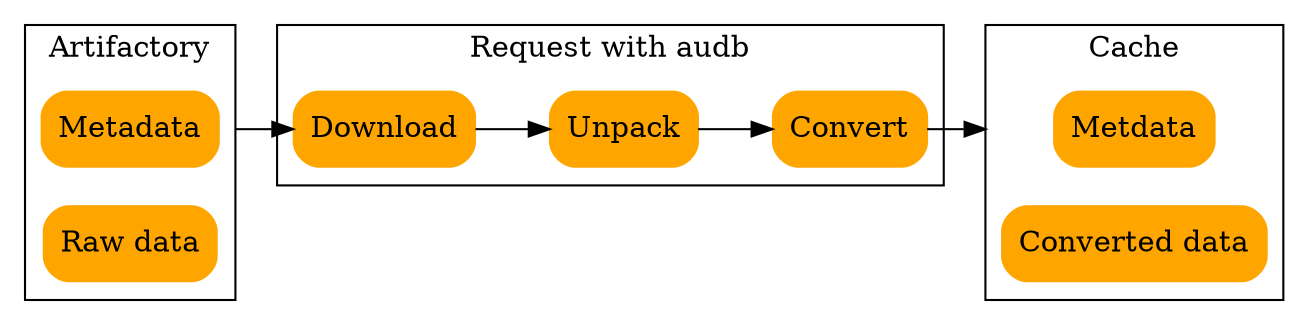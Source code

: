 
digraph G {

    rankdir=LR
    node[shape=Mrecord, style=filled, color=orange]
    compound=true

    subgraph cluster_input {
        label="Artifactory"
        metadata_in[label="Metadata"]
        data_in[label="Raw data"]
    }

    subgraph cluster_convert {
        label="Request with audb"
        download[label="Download"]
        unpack[label="Unpack"]
        convert[label="Convert"]
    }

    subgraph cluster_output {
        label="Cache"
        metadata_out[label="Metdata"]
        data_out[label="Converted data"]
    }

    metadata_in->download [ltail=cluster_input]
    download->unpack->convert
    convert->metadata_out [lhead=cluster_output]

}